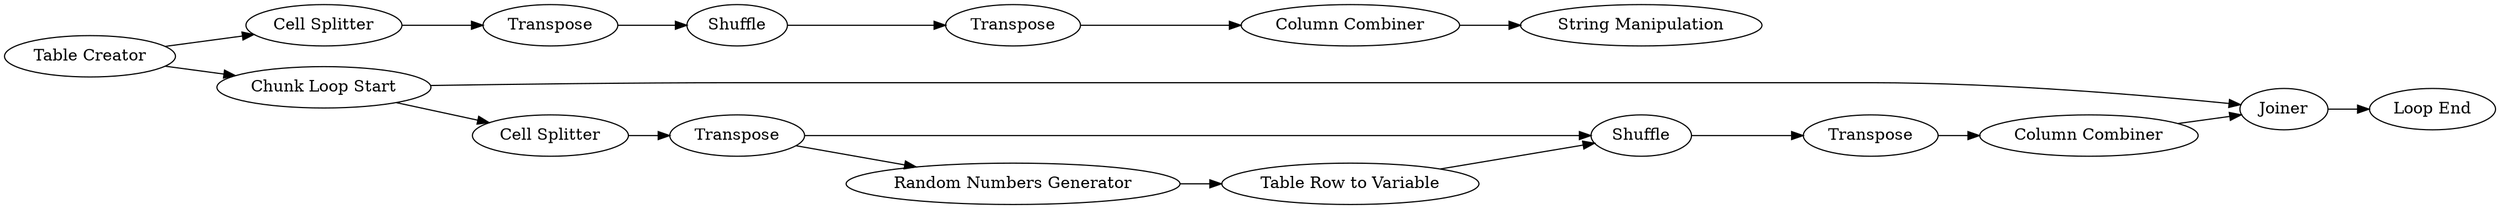digraph {
	16 -> 27
	7 -> 16
	4 -> 5
	17 -> 10
	21 -> 7
	2 -> 3
	1 -> 11
	3 -> 4
	11 -> 17
	22 -> 17
	5 -> 6
	1 -> 2
	21 -> 27
	28 -> 22
	27 -> 28
	11 -> 13
	13 -> 21
	6 -> 8
	5 [label=Transpose]
	16 [label="Table Row to Variable"]
	27 [label=Shuffle]
	13 [label="Cell Splitter"]
	1 [label="Table Creator"]
	7 [label="Random Numbers Generator"]
	22 [label="Column Combiner"]
	28 [label=Transpose]
	11 [label="Chunk Loop Start"]
	4 [label=Shuffle]
	21 [label=Transpose]
	6 [label="Column Combiner"]
	8 [label="String Manipulation"]
	17 [label=Joiner]
	3 [label=Transpose]
	2 [label="Cell Splitter"]
	10 [label="Loop End"]
	rankdir=LR
}
